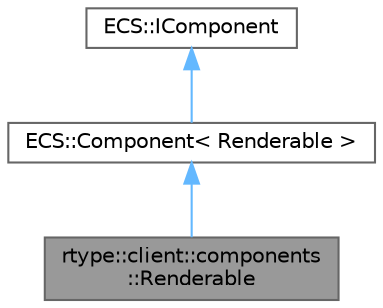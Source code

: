 digraph "rtype::client::components::Renderable"
{
 // LATEX_PDF_SIZE
  bgcolor="transparent";
  edge [fontname=Helvetica,fontsize=10,labelfontname=Helvetica,labelfontsize=10];
  node [fontname=Helvetica,fontsize=10,shape=box,height=0.2,width=0.4];
  Node1 [id="Node000001",label="rtype::client::components\l::Renderable",height=0.2,width=0.4,color="gray40", fillcolor="grey60", style="filled", fontcolor="black",tooltip=" "];
  Node2 -> Node1 [id="edge1_Node000001_Node000002",dir="back",color="steelblue1",style="solid",tooltip=" "];
  Node2 [id="Node000002",label="ECS::Component\< Renderable \>",height=0.2,width=0.4,color="gray40", fillcolor="white", style="filled",URL="$classECS_1_1Component.html",tooltip=" "];
  Node3 -> Node2 [id="edge2_Node000002_Node000003",dir="back",color="steelblue1",style="solid",tooltip=" "];
  Node3 [id="Node000003",label="ECS::IComponent",height=0.2,width=0.4,color="gray40", fillcolor="white", style="filled",URL="$classECS_1_1IComponent.html",tooltip=" "];
}
